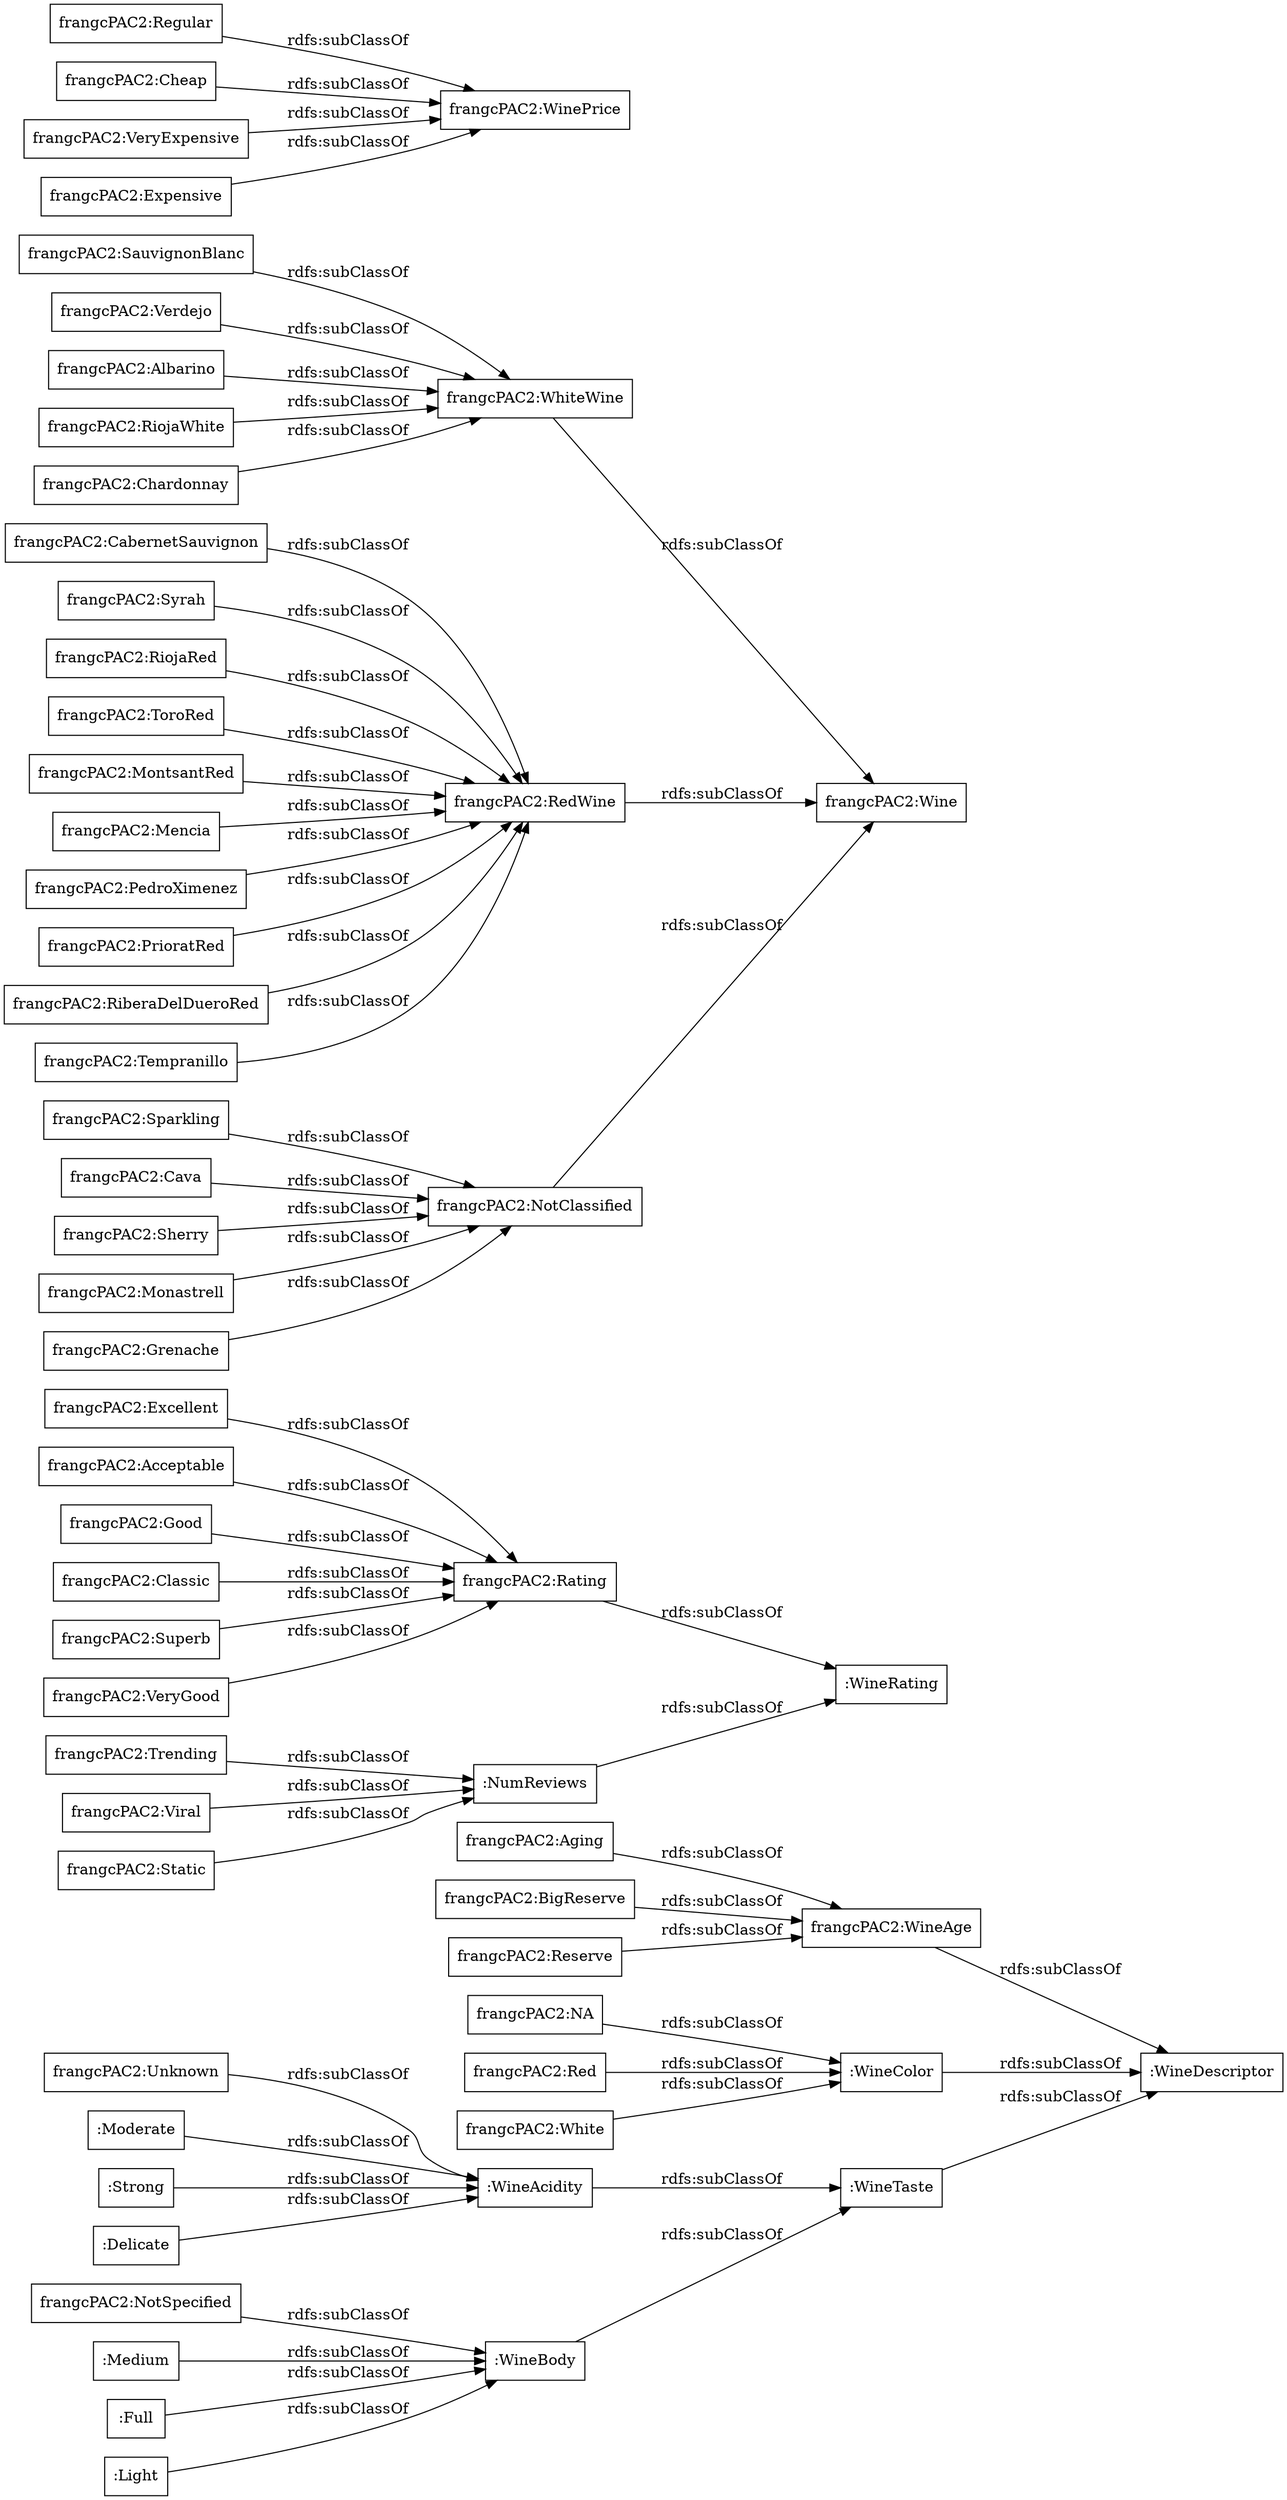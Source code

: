 digraph ar2dtool_diagram { 
rankdir=LR;
size="1000"
node [shape = rectangle, color="black"]; ":WineTaste" "frangcPAC2:Trending" ":WineAcidity" ":WineRating" "frangcPAC2:Sparkling" "frangcPAC2:Grenache" "frangcPAC2:Aging" "frangcPAC2:Classic" "frangcPAC2:Rating" "frangcPAC2:NotSpecified" "frangcPAC2:Superb" "frangcPAC2:CabernetSauvignon" "frangcPAC2:Regular" "frangcPAC2:Cava" "frangcPAC2:Syrah" "frangcPAC2:WinePrice" "frangcPAC2:WineAge" "frangcPAC2:Unknown" ":NumReviews" "frangcPAC2:RiojaRed" "frangcPAC2:SauvignonBlanc" ":Moderate" "frangcPAC2:WhiteWine" "frangcPAC2:ToroRed" "frangcPAC2:VeryGood" ":WineBody" ":Medium" "frangcPAC2:MontsantRed" "frangcPAC2:Verdejo" "frangcPAC2:Mencia" "frangcPAC2:Wine" "frangcPAC2:Cheap" ":Strong" "frangcPAC2:NotClassified" "frangcPAC2:Excellent" ":Full" "frangcPAC2:Acceptable" "frangcPAC2:NA" "frangcPAC2:Good" "frangcPAC2:PedroXimenez" "frangcPAC2:Albarino" "frangcPAC2:Red" ":WineDescriptor" "frangcPAC2:PrioratRed" "frangcPAC2:RiberaDelDueroRed" "frangcPAC2:BigReserve" ":WineColor" "frangcPAC2:VeryExpensive" "frangcPAC2:RiojaWhite" "frangcPAC2:Reserve" "frangcPAC2:Viral" "frangcPAC2:Expensive" ":Light" "frangcPAC2:Sherry" ":Delicate" "frangcPAC2:Static" "frangcPAC2:Tempranillo" "frangcPAC2:Monastrell" "frangcPAC2:RedWine" "frangcPAC2:White" "frangcPAC2:Chardonnay" ; /*classes style*/
	"frangcPAC2:Cheap" -> "frangcPAC2:WinePrice" [ label = "rdfs:subClassOf" ];
	"frangcPAC2:NotSpecified" -> ":WineBody" [ label = "rdfs:subClassOf" ];
	"frangcPAC2:VeryExpensive" -> "frangcPAC2:WinePrice" [ label = "rdfs:subClassOf" ];
	"frangcPAC2:BigReserve" -> "frangcPAC2:WineAge" [ label = "rdfs:subClassOf" ];
	"frangcPAC2:WineAge" -> ":WineDescriptor" [ label = "rdfs:subClassOf" ];
	":Light" -> ":WineBody" [ label = "rdfs:subClassOf" ];
	":Full" -> ":WineBody" [ label = "rdfs:subClassOf" ];
	"frangcPAC2:Albarino" -> "frangcPAC2:WhiteWine" [ label = "rdfs:subClassOf" ];
	"frangcPAC2:Sparkling" -> "frangcPAC2:NotClassified" [ label = "rdfs:subClassOf" ];
	"frangcPAC2:Viral" -> ":NumReviews" [ label = "rdfs:subClassOf" ];
	"frangcPAC2:WhiteWine" -> "frangcPAC2:Wine" [ label = "rdfs:subClassOf" ];
	"frangcPAC2:Verdejo" -> "frangcPAC2:WhiteWine" [ label = "rdfs:subClassOf" ];
	"frangcPAC2:RiojaWhite" -> "frangcPAC2:WhiteWine" [ label = "rdfs:subClassOf" ];
	":Moderate" -> ":WineAcidity" [ label = "rdfs:subClassOf" ];
	"frangcPAC2:SauvignonBlanc" -> "frangcPAC2:WhiteWine" [ label = "rdfs:subClassOf" ];
	"frangcPAC2:PedroXimenez" -> "frangcPAC2:RedWine" [ label = "rdfs:subClassOf" ];
	"frangcPAC2:Tempranillo" -> "frangcPAC2:RedWine" [ label = "rdfs:subClassOf" ];
	"frangcPAC2:NotClassified" -> "frangcPAC2:Wine" [ label = "rdfs:subClassOf" ];
	"frangcPAC2:Sherry" -> "frangcPAC2:NotClassified" [ label = "rdfs:subClassOf" ];
	"frangcPAC2:Monastrell" -> "frangcPAC2:NotClassified" [ label = "rdfs:subClassOf" ];
	"frangcPAC2:White" -> ":WineColor" [ label = "rdfs:subClassOf" ];
	"frangcPAC2:Good" -> "frangcPAC2:Rating" [ label = "rdfs:subClassOf" ];
	"frangcPAC2:RiberaDelDueroRed" -> "frangcPAC2:RedWine" [ label = "rdfs:subClassOf" ];
	"frangcPAC2:Regular" -> "frangcPAC2:WinePrice" [ label = "rdfs:subClassOf" ];
	"frangcPAC2:Syrah" -> "frangcPAC2:RedWine" [ label = "rdfs:subClassOf" ];
	"frangcPAC2:Classic" -> "frangcPAC2:Rating" [ label = "rdfs:subClassOf" ];
	"frangcPAC2:CabernetSauvignon" -> "frangcPAC2:RedWine" [ label = "rdfs:subClassOf" ];
	":Delicate" -> ":WineAcidity" [ label = "rdfs:subClassOf" ];
	"frangcPAC2:Reserve" -> "frangcPAC2:WineAge" [ label = "rdfs:subClassOf" ];
	"frangcPAC2:MontsantRed" -> "frangcPAC2:RedWine" [ label = "rdfs:subClassOf" ];
	"frangcPAC2:Red" -> ":WineColor" [ label = "rdfs:subClassOf" ];
	"frangcPAC2:Unknown" -> ":WineAcidity" [ label = "rdfs:subClassOf" ];
	"frangcPAC2:Grenache" -> "frangcPAC2:NotClassified" [ label = "rdfs:subClassOf" ];
	":Medium" -> ":WineBody" [ label = "rdfs:subClassOf" ];
	"frangcPAC2:VeryGood" -> "frangcPAC2:Rating" [ label = "rdfs:subClassOf" ];
	"frangcPAC2:Static" -> ":NumReviews" [ label = "rdfs:subClassOf" ];
	"frangcPAC2:Aging" -> "frangcPAC2:WineAge" [ label = "rdfs:subClassOf" ];
	"frangcPAC2:NA" -> ":WineColor" [ label = "rdfs:subClassOf" ];
	":WineColor" -> ":WineDescriptor" [ label = "rdfs:subClassOf" ];
	"frangcPAC2:Superb" -> "frangcPAC2:Rating" [ label = "rdfs:subClassOf" ];
	":Strong" -> ":WineAcidity" [ label = "rdfs:subClassOf" ];
	"frangcPAC2:Mencia" -> "frangcPAC2:RedWine" [ label = "rdfs:subClassOf" ];
	"frangcPAC2:Cava" -> "frangcPAC2:NotClassified" [ label = "rdfs:subClassOf" ];
	"frangcPAC2:Chardonnay" -> "frangcPAC2:WhiteWine" [ label = "rdfs:subClassOf" ];
	"frangcPAC2:RiojaRed" -> "frangcPAC2:RedWine" [ label = "rdfs:subClassOf" ];
	"frangcPAC2:RedWine" -> "frangcPAC2:Wine" [ label = "rdfs:subClassOf" ];
	":WineTaste" -> ":WineDescriptor" [ label = "rdfs:subClassOf" ];
	":NumReviews" -> ":WineRating" [ label = "rdfs:subClassOf" ];
	"frangcPAC2:Excellent" -> "frangcPAC2:Rating" [ label = "rdfs:subClassOf" ];
	"frangcPAC2:Expensive" -> "frangcPAC2:WinePrice" [ label = "rdfs:subClassOf" ];
	":WineBody" -> ":WineTaste" [ label = "rdfs:subClassOf" ];
	"frangcPAC2:Rating" -> ":WineRating" [ label = "rdfs:subClassOf" ];
	"frangcPAC2:Acceptable" -> "frangcPAC2:Rating" [ label = "rdfs:subClassOf" ];
	":WineAcidity" -> ":WineTaste" [ label = "rdfs:subClassOf" ];
	"frangcPAC2:ToroRed" -> "frangcPAC2:RedWine" [ label = "rdfs:subClassOf" ];
	"frangcPAC2:PrioratRed" -> "frangcPAC2:RedWine" [ label = "rdfs:subClassOf" ];
	"frangcPAC2:Trending" -> ":NumReviews" [ label = "rdfs:subClassOf" ];

}
